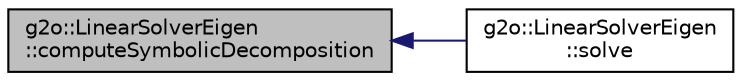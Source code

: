 digraph "g2o::LinearSolverEigen::computeSymbolicDecomposition"
{
  edge [fontname="Helvetica",fontsize="10",labelfontname="Helvetica",labelfontsize="10"];
  node [fontname="Helvetica",fontsize="10",shape=record];
  rankdir="LR";
  Node6 [label="g2o::LinearSolverEigen\l::computeSymbolicDecomposition",height=0.2,width=0.4,color="black", fillcolor="grey75", style="filled", fontcolor="black"];
  Node6 -> Node7 [dir="back",color="midnightblue",fontsize="10",style="solid",fontname="Helvetica"];
  Node7 [label="g2o::LinearSolverEigen\l::solve",height=0.2,width=0.4,color="black", fillcolor="white", style="filled",URL="$classg2o_1_1_linear_solver_eigen.html#ae4ac566af324a238a31145c1e50b52e1"];
}
